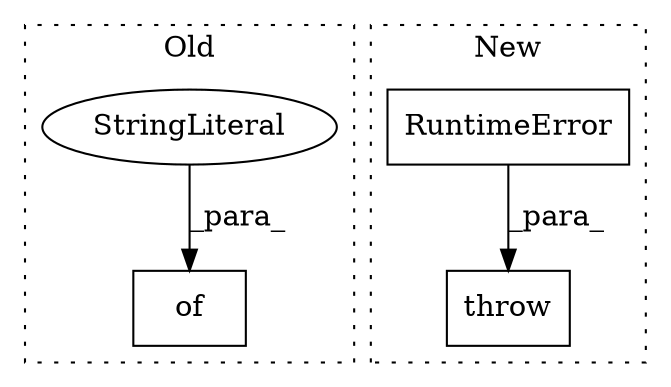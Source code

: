 digraph G {
subgraph cluster0 {
1 [label="of" a="32" s="11877,12076" l="3,1" shape="box"];
4 [label="StringLiteral" a="45" s="12030" l="11" shape="ellipse"];
label = "Old";
style="dotted";
}
subgraph cluster1 {
2 [label="RuntimeError" a="32" s="11285,11472" l="13,1" shape="box"];
3 [label="throw" a="53" s="11279" l="6" shape="box"];
label = "New";
style="dotted";
}
2 -> 3 [label="_para_"];
4 -> 1 [label="_para_"];
}